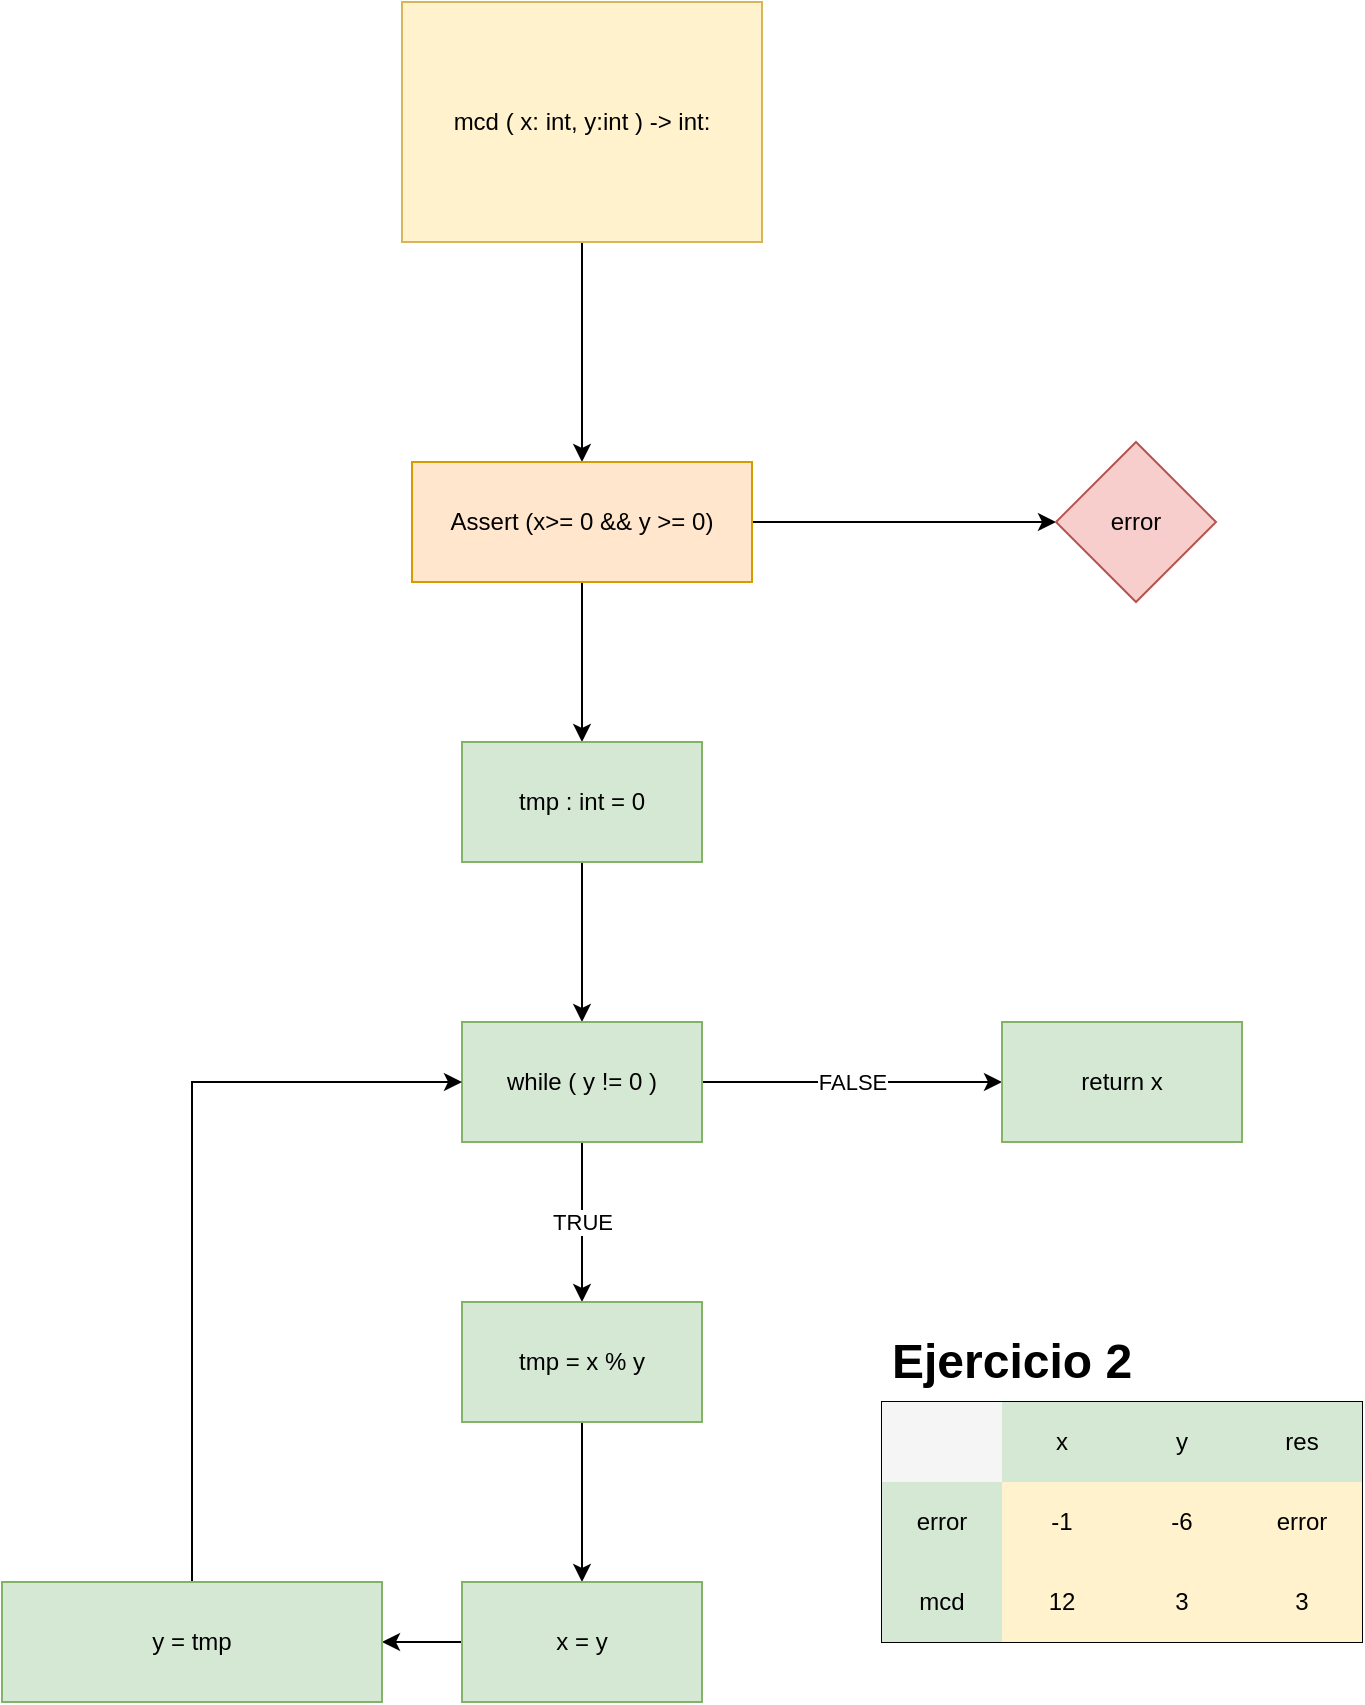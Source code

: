 <mxfile version="21.2.8" type="device">
  <diagram id="C5RBs43oDa-KdzZeNtuy" name="Page-1">
    <mxGraphModel dx="1289" dy="822" grid="1" gridSize="10" guides="1" tooltips="1" connect="1" arrows="1" fold="1" page="1" pageScale="1" pageWidth="827" pageHeight="1169" math="0" shadow="0">
      <root>
        <mxCell id="WIyWlLk6GJQsqaUBKTNV-0" />
        <mxCell id="WIyWlLk6GJQsqaUBKTNV-1" parent="WIyWlLk6GJQsqaUBKTNV-0" />
        <mxCell id="JtJzg5i1H0k0DuW3O3qW-3" value="" style="edgeStyle=orthogonalEdgeStyle;rounded=0;orthogonalLoop=1;jettySize=auto;html=1;" edge="1" parent="WIyWlLk6GJQsqaUBKTNV-1" source="JtJzg5i1H0k0DuW3O3qW-1" target="JtJzg5i1H0k0DuW3O3qW-2">
          <mxGeometry relative="1" as="geometry" />
        </mxCell>
        <mxCell id="JtJzg5i1H0k0DuW3O3qW-1" value="mcd ( x: int, y:int ) -&amp;gt; int:" style="rounded=0;whiteSpace=wrap;html=1;fillColor=#fff2cc;strokeColor=#d6b656;" vertex="1" parent="WIyWlLk6GJQsqaUBKTNV-1">
          <mxGeometry x="150" y="100" width="180" height="120" as="geometry" />
        </mxCell>
        <mxCell id="JtJzg5i1H0k0DuW3O3qW-5" value="" style="edgeStyle=orthogonalEdgeStyle;rounded=0;orthogonalLoop=1;jettySize=auto;html=1;" edge="1" parent="WIyWlLk6GJQsqaUBKTNV-1" source="JtJzg5i1H0k0DuW3O3qW-2" target="JtJzg5i1H0k0DuW3O3qW-4">
          <mxGeometry relative="1" as="geometry" />
        </mxCell>
        <mxCell id="JtJzg5i1H0k0DuW3O3qW-7" value="" style="edgeStyle=orthogonalEdgeStyle;rounded=0;orthogonalLoop=1;jettySize=auto;html=1;" edge="1" parent="WIyWlLk6GJQsqaUBKTNV-1" source="JtJzg5i1H0k0DuW3O3qW-2" target="JtJzg5i1H0k0DuW3O3qW-6">
          <mxGeometry relative="1" as="geometry" />
        </mxCell>
        <mxCell id="JtJzg5i1H0k0DuW3O3qW-2" value="Assert (x&amp;gt;= 0 &amp;amp;&amp;amp; y &amp;gt;= 0)" style="whiteSpace=wrap;html=1;rounded=0;fillColor=#ffe6cc;strokeColor=#d79b00;" vertex="1" parent="WIyWlLk6GJQsqaUBKTNV-1">
          <mxGeometry x="155" y="330" width="170" height="60" as="geometry" />
        </mxCell>
        <mxCell id="JtJzg5i1H0k0DuW3O3qW-4" value="error" style="rhombus;whiteSpace=wrap;html=1;rounded=0;fillColor=#f8cecc;strokeColor=#b85450;" vertex="1" parent="WIyWlLk6GJQsqaUBKTNV-1">
          <mxGeometry x="477" y="320" width="80" height="80" as="geometry" />
        </mxCell>
        <mxCell id="JtJzg5i1H0k0DuW3O3qW-9" value="" style="edgeStyle=orthogonalEdgeStyle;rounded=0;orthogonalLoop=1;jettySize=auto;html=1;" edge="1" parent="WIyWlLk6GJQsqaUBKTNV-1" source="JtJzg5i1H0k0DuW3O3qW-6" target="JtJzg5i1H0k0DuW3O3qW-8">
          <mxGeometry relative="1" as="geometry" />
        </mxCell>
        <mxCell id="JtJzg5i1H0k0DuW3O3qW-6" value="tmp : int = 0" style="whiteSpace=wrap;html=1;rounded=0;fillColor=#d5e8d4;strokeColor=#82b366;" vertex="1" parent="WIyWlLk6GJQsqaUBKTNV-1">
          <mxGeometry x="180" y="470" width="120" height="60" as="geometry" />
        </mxCell>
        <mxCell id="JtJzg5i1H0k0DuW3O3qW-11" value="TRUE" style="edgeStyle=orthogonalEdgeStyle;rounded=0;orthogonalLoop=1;jettySize=auto;html=1;" edge="1" parent="WIyWlLk6GJQsqaUBKTNV-1" source="JtJzg5i1H0k0DuW3O3qW-8" target="JtJzg5i1H0k0DuW3O3qW-10">
          <mxGeometry relative="1" as="geometry" />
        </mxCell>
        <mxCell id="JtJzg5i1H0k0DuW3O3qW-19" value="FALSE" style="edgeStyle=orthogonalEdgeStyle;rounded=0;orthogonalLoop=1;jettySize=auto;html=1;" edge="1" parent="WIyWlLk6GJQsqaUBKTNV-1" source="JtJzg5i1H0k0DuW3O3qW-8" target="JtJzg5i1H0k0DuW3O3qW-18">
          <mxGeometry relative="1" as="geometry" />
        </mxCell>
        <mxCell id="JtJzg5i1H0k0DuW3O3qW-8" value="while ( y != 0 )" style="whiteSpace=wrap;html=1;rounded=0;fillColor=#d5e8d4;strokeColor=#82b366;" vertex="1" parent="WIyWlLk6GJQsqaUBKTNV-1">
          <mxGeometry x="180" y="610" width="120" height="60" as="geometry" />
        </mxCell>
        <mxCell id="JtJzg5i1H0k0DuW3O3qW-13" value="" style="edgeStyle=orthogonalEdgeStyle;rounded=0;orthogonalLoop=1;jettySize=auto;html=1;" edge="1" parent="WIyWlLk6GJQsqaUBKTNV-1" source="JtJzg5i1H0k0DuW3O3qW-10" target="JtJzg5i1H0k0DuW3O3qW-12">
          <mxGeometry relative="1" as="geometry" />
        </mxCell>
        <mxCell id="JtJzg5i1H0k0DuW3O3qW-10" value="tmp = x % y" style="whiteSpace=wrap;html=1;rounded=0;fillColor=#d5e8d4;strokeColor=#82b366;" vertex="1" parent="WIyWlLk6GJQsqaUBKTNV-1">
          <mxGeometry x="180" y="750" width="120" height="60" as="geometry" />
        </mxCell>
        <mxCell id="JtJzg5i1H0k0DuW3O3qW-15" value="" style="edgeStyle=orthogonalEdgeStyle;rounded=0;orthogonalLoop=1;jettySize=auto;html=1;" edge="1" parent="WIyWlLk6GJQsqaUBKTNV-1" source="JtJzg5i1H0k0DuW3O3qW-12" target="JtJzg5i1H0k0DuW3O3qW-14">
          <mxGeometry relative="1" as="geometry" />
        </mxCell>
        <mxCell id="JtJzg5i1H0k0DuW3O3qW-12" value="x = y" style="whiteSpace=wrap;html=1;rounded=0;fillColor=#d5e8d4;strokeColor=#82b366;" vertex="1" parent="WIyWlLk6GJQsqaUBKTNV-1">
          <mxGeometry x="180" y="890" width="120" height="60" as="geometry" />
        </mxCell>
        <mxCell id="JtJzg5i1H0k0DuW3O3qW-17" style="edgeStyle=orthogonalEdgeStyle;rounded=0;orthogonalLoop=1;jettySize=auto;html=1;exitX=0.5;exitY=0;exitDx=0;exitDy=0;entryX=0;entryY=0.5;entryDx=0;entryDy=0;" edge="1" parent="WIyWlLk6GJQsqaUBKTNV-1" source="JtJzg5i1H0k0DuW3O3qW-14" target="JtJzg5i1H0k0DuW3O3qW-8">
          <mxGeometry relative="1" as="geometry" />
        </mxCell>
        <mxCell id="JtJzg5i1H0k0DuW3O3qW-14" value="y = tmp" style="whiteSpace=wrap;html=1;rounded=0;fillColor=#d5e8d4;strokeColor=#82b366;" vertex="1" parent="WIyWlLk6GJQsqaUBKTNV-1">
          <mxGeometry x="-50" y="890" width="190" height="60" as="geometry" />
        </mxCell>
        <mxCell id="JtJzg5i1H0k0DuW3O3qW-18" value="return x" style="whiteSpace=wrap;html=1;rounded=0;fillColor=#d5e8d4;strokeColor=#82b366;" vertex="1" parent="WIyWlLk6GJQsqaUBKTNV-1">
          <mxGeometry x="450" y="610" width="120" height="60" as="geometry" />
        </mxCell>
        <mxCell id="JtJzg5i1H0k0DuW3O3qW-20" value="&lt;h1&gt;Ejercicio 2&lt;/h1&gt;" style="text;html=1;strokeColor=none;fillColor=none;spacing=5;spacingTop=-20;whiteSpace=wrap;overflow=hidden;rounded=0;" vertex="1" parent="WIyWlLk6GJQsqaUBKTNV-1">
          <mxGeometry x="390" y="760" width="190" height="120" as="geometry" />
        </mxCell>
        <mxCell id="JtJzg5i1H0k0DuW3O3qW-21" value="" style="shape=table;startSize=0;container=1;collapsible=0;childLayout=tableLayout;" vertex="1" parent="WIyWlLk6GJQsqaUBKTNV-1">
          <mxGeometry x="390" y="800" width="240" height="120" as="geometry" />
        </mxCell>
        <mxCell id="JtJzg5i1H0k0DuW3O3qW-22" value="" style="shape=tableRow;horizontal=0;startSize=0;swimlaneHead=0;swimlaneBody=0;strokeColor=inherit;top=0;left=0;bottom=0;right=0;collapsible=0;dropTarget=0;fillColor=none;points=[[0,0.5],[1,0.5]];portConstraint=eastwest;" vertex="1" parent="JtJzg5i1H0k0DuW3O3qW-21">
          <mxGeometry width="240" height="40" as="geometry" />
        </mxCell>
        <mxCell id="JtJzg5i1H0k0DuW3O3qW-23" value="" style="shape=partialRectangle;html=1;whiteSpace=wrap;connectable=0;strokeColor=#666666;overflow=hidden;fillColor=#f5f5f5;top=0;left=0;bottom=0;right=0;pointerEvents=1;fontColor=#333333;" vertex="1" parent="JtJzg5i1H0k0DuW3O3qW-22">
          <mxGeometry width="60" height="40" as="geometry">
            <mxRectangle width="60" height="40" as="alternateBounds" />
          </mxGeometry>
        </mxCell>
        <mxCell id="JtJzg5i1H0k0DuW3O3qW-24" value="x" style="shape=partialRectangle;html=1;whiteSpace=wrap;connectable=0;strokeColor=#82b366;overflow=hidden;fillColor=#d5e8d4;top=0;left=0;bottom=0;right=0;pointerEvents=1;" vertex="1" parent="JtJzg5i1H0k0DuW3O3qW-22">
          <mxGeometry x="60" width="60" height="40" as="geometry">
            <mxRectangle width="60" height="40" as="alternateBounds" />
          </mxGeometry>
        </mxCell>
        <mxCell id="JtJzg5i1H0k0DuW3O3qW-25" value="y" style="shape=partialRectangle;html=1;whiteSpace=wrap;connectable=0;strokeColor=#82b366;overflow=hidden;fillColor=#d5e8d4;top=0;left=0;bottom=0;right=0;pointerEvents=1;" vertex="1" parent="JtJzg5i1H0k0DuW3O3qW-22">
          <mxGeometry x="120" width="60" height="40" as="geometry">
            <mxRectangle width="60" height="40" as="alternateBounds" />
          </mxGeometry>
        </mxCell>
        <mxCell id="JtJzg5i1H0k0DuW3O3qW-26" value="res" style="shape=partialRectangle;html=1;whiteSpace=wrap;connectable=0;strokeColor=#82b366;overflow=hidden;fillColor=#d5e8d4;top=0;left=0;bottom=0;right=0;pointerEvents=1;" vertex="1" parent="JtJzg5i1H0k0DuW3O3qW-22">
          <mxGeometry x="180" width="60" height="40" as="geometry">
            <mxRectangle width="60" height="40" as="alternateBounds" />
          </mxGeometry>
        </mxCell>
        <mxCell id="JtJzg5i1H0k0DuW3O3qW-27" value="" style="shape=tableRow;horizontal=0;startSize=0;swimlaneHead=0;swimlaneBody=0;strokeColor=inherit;top=0;left=0;bottom=0;right=0;collapsible=0;dropTarget=0;fillColor=none;points=[[0,0.5],[1,0.5]];portConstraint=eastwest;" vertex="1" parent="JtJzg5i1H0k0DuW3O3qW-21">
          <mxGeometry y="40" width="240" height="40" as="geometry" />
        </mxCell>
        <mxCell id="JtJzg5i1H0k0DuW3O3qW-28" value="error" style="shape=partialRectangle;html=1;whiteSpace=wrap;connectable=0;strokeColor=#82b366;overflow=hidden;fillColor=#d5e8d4;top=0;left=0;bottom=0;right=0;pointerEvents=1;" vertex="1" parent="JtJzg5i1H0k0DuW3O3qW-27">
          <mxGeometry width="60" height="40" as="geometry">
            <mxRectangle width="60" height="40" as="alternateBounds" />
          </mxGeometry>
        </mxCell>
        <mxCell id="JtJzg5i1H0k0DuW3O3qW-29" value="-1" style="shape=partialRectangle;html=1;whiteSpace=wrap;connectable=0;strokeColor=#d6b656;overflow=hidden;fillColor=#fff2cc;top=0;left=0;bottom=0;right=0;pointerEvents=1;" vertex="1" parent="JtJzg5i1H0k0DuW3O3qW-27">
          <mxGeometry x="60" width="60" height="40" as="geometry">
            <mxRectangle width="60" height="40" as="alternateBounds" />
          </mxGeometry>
        </mxCell>
        <mxCell id="JtJzg5i1H0k0DuW3O3qW-30" value="-6" style="shape=partialRectangle;html=1;whiteSpace=wrap;connectable=0;strokeColor=#d6b656;overflow=hidden;fillColor=#fff2cc;top=0;left=0;bottom=0;right=0;pointerEvents=1;" vertex="1" parent="JtJzg5i1H0k0DuW3O3qW-27">
          <mxGeometry x="120" width="60" height="40" as="geometry">
            <mxRectangle width="60" height="40" as="alternateBounds" />
          </mxGeometry>
        </mxCell>
        <mxCell id="JtJzg5i1H0k0DuW3O3qW-31" value="error" style="shape=partialRectangle;html=1;whiteSpace=wrap;connectable=0;strokeColor=#d6b656;overflow=hidden;fillColor=#fff2cc;top=0;left=0;bottom=0;right=0;pointerEvents=1;" vertex="1" parent="JtJzg5i1H0k0DuW3O3qW-27">
          <mxGeometry x="180" width="60" height="40" as="geometry">
            <mxRectangle width="60" height="40" as="alternateBounds" />
          </mxGeometry>
        </mxCell>
        <mxCell id="JtJzg5i1H0k0DuW3O3qW-32" value="" style="shape=tableRow;horizontal=0;startSize=0;swimlaneHead=0;swimlaneBody=0;strokeColor=inherit;top=0;left=0;bottom=0;right=0;collapsible=0;dropTarget=0;fillColor=none;points=[[0,0.5],[1,0.5]];portConstraint=eastwest;" vertex="1" parent="JtJzg5i1H0k0DuW3O3qW-21">
          <mxGeometry y="80" width="240" height="40" as="geometry" />
        </mxCell>
        <mxCell id="JtJzg5i1H0k0DuW3O3qW-33" value="mcd" style="shape=partialRectangle;html=1;whiteSpace=wrap;connectable=0;strokeColor=#82b366;overflow=hidden;fillColor=#d5e8d4;top=0;left=0;bottom=0;right=0;pointerEvents=1;" vertex="1" parent="JtJzg5i1H0k0DuW3O3qW-32">
          <mxGeometry width="60" height="40" as="geometry">
            <mxRectangle width="60" height="40" as="alternateBounds" />
          </mxGeometry>
        </mxCell>
        <mxCell id="JtJzg5i1H0k0DuW3O3qW-34" value="12" style="shape=partialRectangle;html=1;whiteSpace=wrap;connectable=0;strokeColor=#d6b656;overflow=hidden;fillColor=#fff2cc;top=0;left=0;bottom=0;right=0;pointerEvents=1;" vertex="1" parent="JtJzg5i1H0k0DuW3O3qW-32">
          <mxGeometry x="60" width="60" height="40" as="geometry">
            <mxRectangle width="60" height="40" as="alternateBounds" />
          </mxGeometry>
        </mxCell>
        <mxCell id="JtJzg5i1H0k0DuW3O3qW-35" value="3" style="shape=partialRectangle;html=1;whiteSpace=wrap;connectable=0;strokeColor=#d6b656;overflow=hidden;fillColor=#fff2cc;top=0;left=0;bottom=0;right=0;pointerEvents=1;" vertex="1" parent="JtJzg5i1H0k0DuW3O3qW-32">
          <mxGeometry x="120" width="60" height="40" as="geometry">
            <mxRectangle width="60" height="40" as="alternateBounds" />
          </mxGeometry>
        </mxCell>
        <mxCell id="JtJzg5i1H0k0DuW3O3qW-36" value="3" style="shape=partialRectangle;html=1;whiteSpace=wrap;connectable=0;strokeColor=#d6b656;overflow=hidden;fillColor=#fff2cc;top=0;left=0;bottom=0;right=0;pointerEvents=1;" vertex="1" parent="JtJzg5i1H0k0DuW3O3qW-32">
          <mxGeometry x="180" width="60" height="40" as="geometry">
            <mxRectangle width="60" height="40" as="alternateBounds" />
          </mxGeometry>
        </mxCell>
      </root>
    </mxGraphModel>
  </diagram>
</mxfile>
